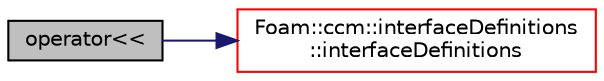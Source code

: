 digraph "operator&lt;&lt;"
{
  bgcolor="transparent";
  edge [fontname="Helvetica",fontsize="10",labelfontname="Helvetica",labelfontsize="10"];
  node [fontname="Helvetica",fontsize="10",shape=record];
  rankdir="LR";
  Node1 [label="operator\<\<",height=0.2,width=0.4,color="black", fillcolor="grey75", style="filled" fontcolor="black"];
  Node1 -> Node2 [color="midnightblue",fontsize="10",style="solid",fontname="Helvetica"];
  Node2 [label="Foam::ccm::interfaceDefinitions\l::interfaceDefinitions",height=0.2,width=0.4,color="red",URL="$classFoam_1_1ccm_1_1interfaceDefinitions.html#a592b3360b2b188f4aa6b8286331faef0",tooltip="Null construct. "];
}
